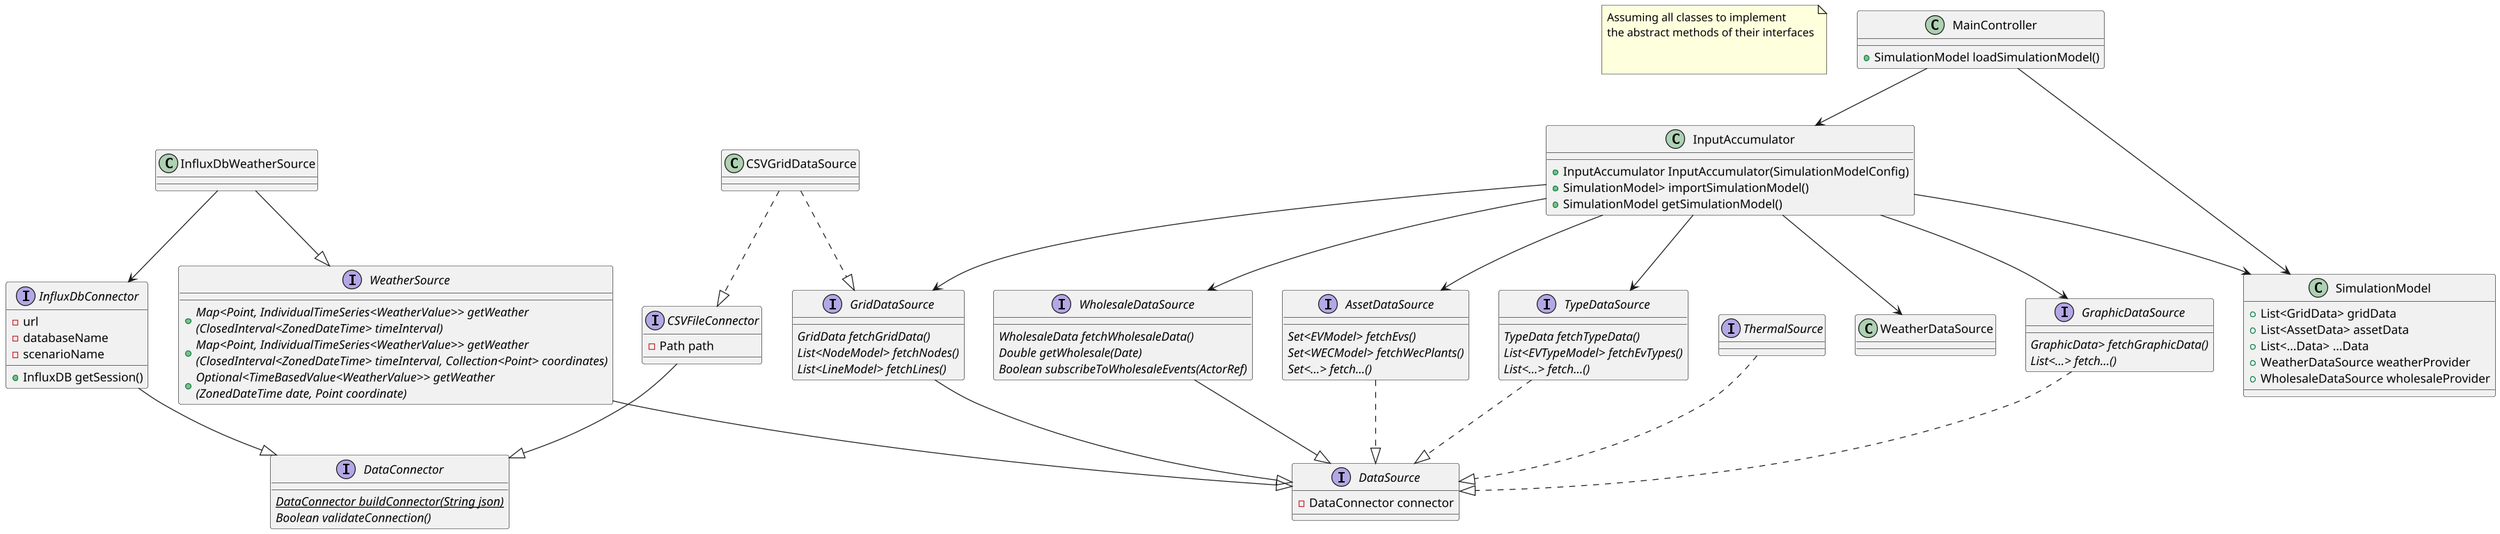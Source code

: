 @startuml
scale 2048 width
scale 768 height

note "Assuming all classes to implement \nthe abstract methods of their interfaces\n\n" as generalNotes

interface DataConnector {
{static}{abstract}DataConnector buildConnector(String json)
{abstract}Boolean validateConnection()
}

'Not yet implemented
'interface Neo4JDataConnector {
'- neo4jDriver driver
'+ Session getSession()
'+ Object runStatement(String query)
'}
'Neo4JDataConnector 	--|> DataConnector
'interface JDBCDataConnector {
'- DriverManager driverManager
'+ Connection getConnection()
'+ ResultSet runStatement(String query)
'}
'JDBCDataConnector 	--|> DataConnector

interface CSVFileConnector {
- Path path
}
CSVFileConnector 	--|> DataConnector

interface InfluxDbConnector {
- url
- databaseName
- scenarioName
+ InfluxDB getSession()
}
InfluxDbConnector --|> DataConnector

interface DataSource {
- DataConnector connector
}

interface GridDataSource {
{abstract}GridData fetchGridData()
{abstract}List<NodeModel> fetchNodes()
{abstract}List<LineModel> fetchLines()
}
GridDataSource 	--|> DataSource

'Not yet implemented
'class Neo4JGridDataSource {
'}
'Neo4JGridDataSource --|> GridDataSource
'Neo4JGridDataSource -->  Neo4JDataConnector
'class JDBCGridDataSource {
'}
'JDBCGridDataSource --|> GridDataSource

class CSVGridDataSource {
}
CSVGridDataSource ..|> GridDataSource
CSVGridDataSource ..|> CSVFileConnector

interface AssetDataSource {
{abstract}Set<EVModel> fetchEvs()
{abstract}Set<WECModel> fetchWecPlants()
{abstract}Set<...> fetch...()
}
AssetDataSource 	..|> DataSource

interface ThermalSource
ThermalSource ..|> DataSource

interface TypeDataSource {
{abstract}TypeData fetchTypeData()
{abstract}List<EVTypeModel> fetchEvTypes()
{abstract}List<...> fetch...()
}
TypeDataSource 	..|> DataSource

interface GraphicDataSource {
{abstract}GraphicData> fetchGraphicData()
{abstract}List<...> fetch...()
}
GraphicDataSource 	..|> DataSource

interface WeatherSource {
{abstract} + Map<Point, IndividualTimeSeries<WeatherValue>> getWeather\n(ClosedInterval<ZonedDateTime> timeInterval)
{abstract} + Map<Point, IndividualTimeSeries<WeatherValue>> getWeather\n(ClosedInterval<ZonedDateTime> timeInterval, Collection<Point> coordinates)
{abstract} + Optional<TimeBasedValue<WeatherValue>> getWeather\n(ZonedDateTime date, Point coordinate)
}
WeatherSource 	--|> DataSource

class InfluxDbWeatherSource {

}
InfluxDbWeatherSource --|> WeatherSource
InfluxDbWeatherSource --> InfluxDbConnector

interface WholesaleDataSource {
{abstract}WholesaleData fetchWholesaleData()
{abstract}Double getWholesale(Date)
{abstract}Boolean subscribeToWholesaleEvents(ActorRef)
}
WholesaleDataSource 	--|> DataSource

Class InputAccumulator {
+ InputAccumulator InputAccumulator(SimulationModelConfig)
+ SimulationModel> importSimulationModel()
+ SimulationModel getSimulationModel()
}
InputAccumulator --> GridDataSource
InputAccumulator --> AssetDataSource
InputAccumulator --> TypeDataSource
InputAccumulator --> GraphicDataSource
InputAccumulator --> WeatherDataSource
InputAccumulator --> WholesaleDataSource
InputAccumulator --> SimulationModel

Class SimulationModel {
+ List<GridData> gridData
+ List<AssetData> assetData
+ List<...Data> ...Data
+ WeatherDataSource weatherProvider
+ WholesaleDataSource wholesaleProvider
}

Class MainController {
+ SimulationModel loadSimulationModel()
}
MainController --> InputAccumulator
MainController --> SimulationModel




@enduml